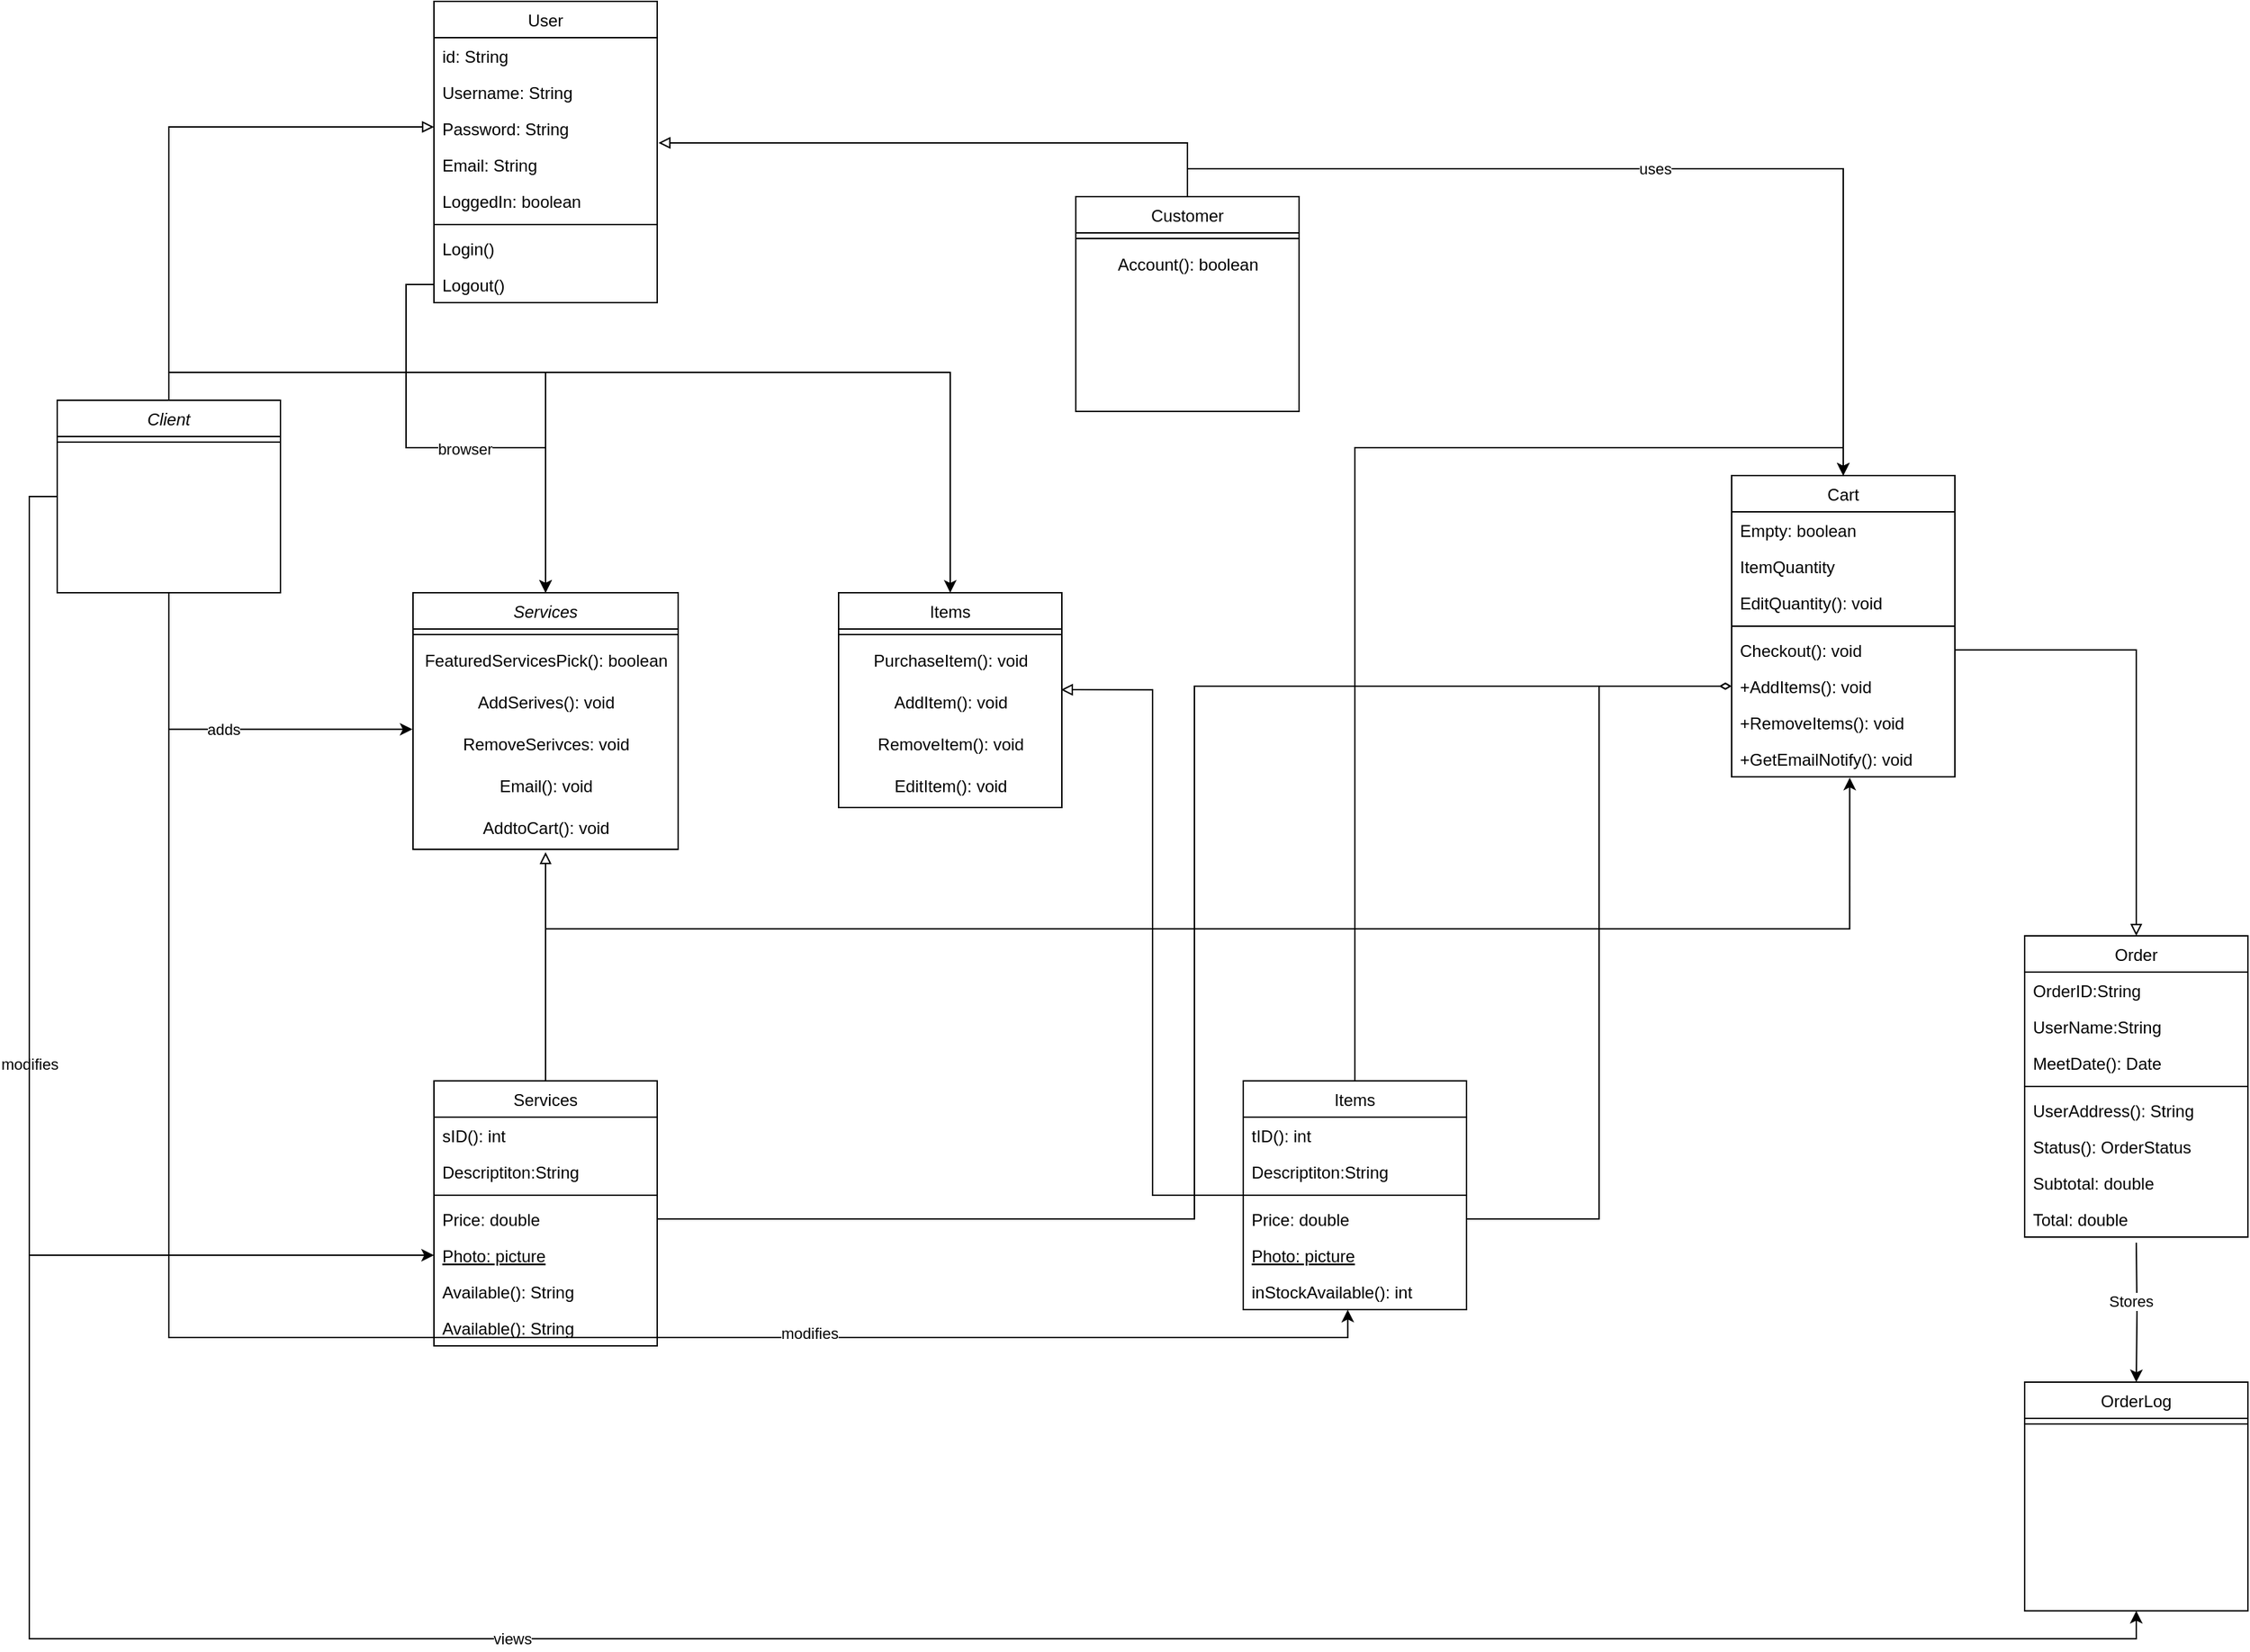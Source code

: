 <mxfile version="20.3.0" type="github">
  <diagram id="C5RBs43oDa-KdzZeNtuy" name="Page-1">
    <mxGraphModel dx="2929" dy="2533" grid="1" gridSize="10" guides="1" tooltips="1" connect="1" arrows="1" fold="1" page="1" pageScale="1" pageWidth="827" pageHeight="1169" math="0" shadow="0">
      <root>
        <mxCell id="WIyWlLk6GJQsqaUBKTNV-0" />
        <mxCell id="WIyWlLk6GJQsqaUBKTNV-1" parent="WIyWlLk6GJQsqaUBKTNV-0" />
        <mxCell id="gAGEqpiwhFc2OnAcamDb-17" style="edgeStyle=orthogonalEdgeStyle;rounded=0;orthogonalLoop=1;jettySize=auto;html=1;exitX=0.5;exitY=0;exitDx=0;exitDy=0;entryX=0.5;entryY=0;entryDx=0;entryDy=0;" edge="1" parent="WIyWlLk6GJQsqaUBKTNV-1" source="zkfFHV4jXpPFQw0GAbJ--0" target="gAGEqpiwhFc2OnAcamDb-0">
          <mxGeometry relative="1" as="geometry" />
        </mxCell>
        <mxCell id="gAGEqpiwhFc2OnAcamDb-29" style="edgeStyle=orthogonalEdgeStyle;rounded=0;orthogonalLoop=1;jettySize=auto;html=1;exitX=0.5;exitY=0;exitDx=0;exitDy=0;entryX=0.5;entryY=0;entryDx=0;entryDy=0;" edge="1" parent="WIyWlLk6GJQsqaUBKTNV-1" source="zkfFHV4jXpPFQw0GAbJ--0" target="zkfFHV4jXpPFQw0GAbJ--13">
          <mxGeometry relative="1" as="geometry" />
        </mxCell>
        <mxCell id="gAGEqpiwhFc2OnAcamDb-76" value="adds" style="edgeStyle=orthogonalEdgeStyle;rounded=0;orthogonalLoop=1;jettySize=auto;html=1;exitX=0.5;exitY=1;exitDx=0;exitDy=0;entryX=-0.002;entryY=0.131;entryDx=0;entryDy=0;entryPerimeter=0;" edge="1" parent="WIyWlLk6GJQsqaUBKTNV-1" source="zkfFHV4jXpPFQw0GAbJ--0" target="gAGEqpiwhFc2OnAcamDb-8">
          <mxGeometry relative="1" as="geometry" />
        </mxCell>
        <mxCell id="gAGEqpiwhFc2OnAcamDb-77" value="modifies" style="edgeStyle=orthogonalEdgeStyle;rounded=0;orthogonalLoop=1;jettySize=auto;html=1;entryX=0;entryY=0.5;entryDx=0;entryDy=0;exitX=0;exitY=0.5;exitDx=0;exitDy=0;" edge="1" parent="WIyWlLk6GJQsqaUBKTNV-1" source="zkfFHV4jXpPFQw0GAbJ--0" target="zkfFHV4jXpPFQw0GAbJ--10">
          <mxGeometry relative="1" as="geometry" />
        </mxCell>
        <mxCell id="gAGEqpiwhFc2OnAcamDb-106" value="views" style="edgeStyle=orthogonalEdgeStyle;rounded=0;orthogonalLoop=1;jettySize=auto;html=1;exitX=0;exitY=0.5;exitDx=0;exitDy=0;entryX=0.5;entryY=1;entryDx=0;entryDy=0;endArrow=classic;endFill=1;" edge="1" parent="WIyWlLk6GJQsqaUBKTNV-1" source="zkfFHV4jXpPFQw0GAbJ--0" target="gAGEqpiwhFc2OnAcamDb-96">
          <mxGeometry relative="1" as="geometry" />
        </mxCell>
        <mxCell id="gAGEqpiwhFc2OnAcamDb-108" style="edgeStyle=orthogonalEdgeStyle;rounded=0;orthogonalLoop=1;jettySize=auto;html=1;entryX=0.468;entryY=1.003;entryDx=0;entryDy=0;entryPerimeter=0;endArrow=classic;endFill=1;" edge="1" parent="WIyWlLk6GJQsqaUBKTNV-1" source="zkfFHV4jXpPFQw0GAbJ--0" target="gAGEqpiwhFc2OnAcamDb-48">
          <mxGeometry relative="1" as="geometry" />
        </mxCell>
        <mxCell id="gAGEqpiwhFc2OnAcamDb-110" value="modifies" style="edgeLabel;html=1;align=center;verticalAlign=middle;resizable=0;points=[];" vertex="1" connectable="0" parent="gAGEqpiwhFc2OnAcamDb-108">
          <mxGeometry x="0.418" y="3" relative="1" as="geometry">
            <mxPoint x="1" as="offset" />
          </mxGeometry>
        </mxCell>
        <mxCell id="zkfFHV4jXpPFQw0GAbJ--0" value="Client" style="swimlane;fontStyle=2;align=center;verticalAlign=top;childLayout=stackLayout;horizontal=1;startSize=26;horizontalStack=0;resizeParent=1;resizeLast=0;collapsible=1;marginBottom=0;rounded=0;shadow=0;strokeWidth=1;" parent="WIyWlLk6GJQsqaUBKTNV-1" vertex="1">
          <mxGeometry x="10" y="96" width="160" height="138" as="geometry">
            <mxRectangle x="230" y="140" width="160" height="26" as="alternateBounds" />
          </mxGeometry>
        </mxCell>
        <mxCell id="zkfFHV4jXpPFQw0GAbJ--4" value="" style="line;html=1;strokeWidth=1;align=left;verticalAlign=middle;spacingTop=-1;spacingLeft=3;spacingRight=3;rotatable=0;labelPosition=right;points=[];portConstraint=eastwest;" parent="zkfFHV4jXpPFQw0GAbJ--0" vertex="1">
          <mxGeometry y="26" width="160" height="8" as="geometry" />
        </mxCell>
        <mxCell id="gAGEqpiwhFc2OnAcamDb-70" style="edgeStyle=orthogonalEdgeStyle;rounded=0;orthogonalLoop=1;jettySize=auto;html=1;exitX=0.5;exitY=0;exitDx=0;exitDy=0;entryX=0.529;entryY=1.024;entryDx=0;entryDy=0;entryPerimeter=0;" edge="1" parent="WIyWlLk6GJQsqaUBKTNV-1" source="zkfFHV4jXpPFQw0GAbJ--6" target="gAGEqpiwhFc2OnAcamDb-73">
          <mxGeometry relative="1" as="geometry" />
        </mxCell>
        <mxCell id="gAGEqpiwhFc2OnAcamDb-81" style="edgeStyle=orthogonalEdgeStyle;rounded=0;orthogonalLoop=1;jettySize=auto;html=1;exitX=0.5;exitY=0;exitDx=0;exitDy=0;endArrow=block;endFill=0;" edge="1" parent="WIyWlLk6GJQsqaUBKTNV-1" source="zkfFHV4jXpPFQw0GAbJ--6">
          <mxGeometry relative="1" as="geometry">
            <mxPoint x="360" y="420" as="targetPoint" />
          </mxGeometry>
        </mxCell>
        <mxCell id="zkfFHV4jXpPFQw0GAbJ--6" value="Services" style="swimlane;fontStyle=0;align=center;verticalAlign=top;childLayout=stackLayout;horizontal=1;startSize=26;horizontalStack=0;resizeParent=1;resizeLast=0;collapsible=1;marginBottom=0;rounded=0;shadow=0;strokeWidth=1;" parent="WIyWlLk6GJQsqaUBKTNV-1" vertex="1">
          <mxGeometry x="280" y="584" width="160" height="190" as="geometry">
            <mxRectangle x="130" y="380" width="160" height="26" as="alternateBounds" />
          </mxGeometry>
        </mxCell>
        <mxCell id="zkfFHV4jXpPFQw0GAbJ--7" value="sID(): int " style="text;align=left;verticalAlign=top;spacingLeft=4;spacingRight=4;overflow=hidden;rotatable=0;points=[[0,0.5],[1,0.5]];portConstraint=eastwest;" parent="zkfFHV4jXpPFQw0GAbJ--6" vertex="1">
          <mxGeometry y="26" width="160" height="26" as="geometry" />
        </mxCell>
        <mxCell id="zkfFHV4jXpPFQw0GAbJ--8" value="Descriptiton:String" style="text;align=left;verticalAlign=top;spacingLeft=4;spacingRight=4;overflow=hidden;rotatable=0;points=[[0,0.5],[1,0.5]];portConstraint=eastwest;rounded=0;shadow=0;html=0;" parent="zkfFHV4jXpPFQw0GAbJ--6" vertex="1">
          <mxGeometry y="52" width="160" height="26" as="geometry" />
        </mxCell>
        <mxCell id="zkfFHV4jXpPFQw0GAbJ--9" value="" style="line;html=1;strokeWidth=1;align=left;verticalAlign=middle;spacingTop=-1;spacingLeft=3;spacingRight=3;rotatable=0;labelPosition=right;points=[];portConstraint=eastwest;" parent="zkfFHV4jXpPFQw0GAbJ--6" vertex="1">
          <mxGeometry y="78" width="160" height="8" as="geometry" />
        </mxCell>
        <mxCell id="gAGEqpiwhFc2OnAcamDb-16" value="Price: double" style="text;align=left;verticalAlign=top;spacingLeft=4;spacingRight=4;overflow=hidden;rotatable=0;points=[[0,0.5],[1,0.5]];portConstraint=eastwest;rounded=0;shadow=0;html=0;" vertex="1" parent="zkfFHV4jXpPFQw0GAbJ--6">
          <mxGeometry y="86" width="160" height="26" as="geometry" />
        </mxCell>
        <mxCell id="zkfFHV4jXpPFQw0GAbJ--10" value="Photo: picture" style="text;align=left;verticalAlign=top;spacingLeft=4;spacingRight=4;overflow=hidden;rotatable=0;points=[[0,0.5],[1,0.5]];portConstraint=eastwest;fontStyle=4" parent="zkfFHV4jXpPFQw0GAbJ--6" vertex="1">
          <mxGeometry y="112" width="160" height="26" as="geometry" />
        </mxCell>
        <mxCell id="zkfFHV4jXpPFQw0GAbJ--11" value="Available(): String" style="text;align=left;verticalAlign=top;spacingLeft=4;spacingRight=4;overflow=hidden;rotatable=0;points=[[0,0.5],[1,0.5]];portConstraint=eastwest;" parent="zkfFHV4jXpPFQw0GAbJ--6" vertex="1">
          <mxGeometry y="138" width="160" height="26" as="geometry" />
        </mxCell>
        <mxCell id="gAGEqpiwhFc2OnAcamDb-15" value="Available(): String" style="text;align=left;verticalAlign=top;spacingLeft=4;spacingRight=4;overflow=hidden;rotatable=0;points=[[0,0.5],[1,0.5]];portConstraint=eastwest;" vertex="1" parent="zkfFHV4jXpPFQw0GAbJ--6">
          <mxGeometry y="164" width="160" height="26" as="geometry" />
        </mxCell>
        <mxCell id="zkfFHV4jXpPFQw0GAbJ--13" value="Items" style="swimlane;fontStyle=0;align=center;verticalAlign=top;childLayout=stackLayout;horizontal=1;startSize=26;horizontalStack=0;resizeParent=1;resizeLast=0;collapsible=1;marginBottom=0;rounded=0;shadow=0;strokeWidth=1;" parent="WIyWlLk6GJQsqaUBKTNV-1" vertex="1">
          <mxGeometry x="570" y="234" width="160" height="154" as="geometry">
            <mxRectangle x="340" y="380" width="170" height="26" as="alternateBounds" />
          </mxGeometry>
        </mxCell>
        <mxCell id="zkfFHV4jXpPFQw0GAbJ--15" value="" style="line;html=1;strokeWidth=1;align=left;verticalAlign=middle;spacingTop=-1;spacingLeft=3;spacingRight=3;rotatable=0;labelPosition=right;points=[];portConstraint=eastwest;" parent="zkfFHV4jXpPFQw0GAbJ--13" vertex="1">
          <mxGeometry y="26" width="160" height="8" as="geometry" />
        </mxCell>
        <mxCell id="gAGEqpiwhFc2OnAcamDb-33" value="PurchaseItem(): void" style="text;html=1;align=center;verticalAlign=middle;resizable=0;points=[];autosize=1;strokeColor=none;fillColor=none;" vertex="1" parent="zkfFHV4jXpPFQw0GAbJ--13">
          <mxGeometry y="34" width="160" height="30" as="geometry" />
        </mxCell>
        <mxCell id="gAGEqpiwhFc2OnAcamDb-34" value="AddItem(): void" style="text;html=1;align=center;verticalAlign=middle;resizable=0;points=[];autosize=1;strokeColor=none;fillColor=none;" vertex="1" parent="zkfFHV4jXpPFQw0GAbJ--13">
          <mxGeometry y="64" width="160" height="30" as="geometry" />
        </mxCell>
        <mxCell id="gAGEqpiwhFc2OnAcamDb-35" value="RemoveItem(): void" style="text;html=1;align=center;verticalAlign=middle;resizable=0;points=[];autosize=1;strokeColor=none;fillColor=none;" vertex="1" parent="zkfFHV4jXpPFQw0GAbJ--13">
          <mxGeometry y="94" width="160" height="30" as="geometry" />
        </mxCell>
        <mxCell id="gAGEqpiwhFc2OnAcamDb-41" value="EditItem(): void" style="text;html=1;align=center;verticalAlign=middle;resizable=0;points=[];autosize=1;strokeColor=none;fillColor=none;" vertex="1" parent="zkfFHV4jXpPFQw0GAbJ--13">
          <mxGeometry y="124" width="160" height="30" as="geometry" />
        </mxCell>
        <mxCell id="zkfFHV4jXpPFQw0GAbJ--17" value="User" style="swimlane;fontStyle=0;align=center;verticalAlign=top;childLayout=stackLayout;horizontal=1;startSize=26;horizontalStack=0;resizeParent=1;resizeLast=0;collapsible=1;marginBottom=0;rounded=0;shadow=0;strokeWidth=1;" parent="WIyWlLk6GJQsqaUBKTNV-1" vertex="1">
          <mxGeometry x="280" y="-190" width="160" height="216" as="geometry">
            <mxRectangle x="550" y="140" width="160" height="26" as="alternateBounds" />
          </mxGeometry>
        </mxCell>
        <mxCell id="zkfFHV4jXpPFQw0GAbJ--18" value="id: String " style="text;align=left;verticalAlign=top;spacingLeft=4;spacingRight=4;overflow=hidden;rotatable=0;points=[[0,0.5],[1,0.5]];portConstraint=eastwest;" parent="zkfFHV4jXpPFQw0GAbJ--17" vertex="1">
          <mxGeometry y="26" width="160" height="26" as="geometry" />
        </mxCell>
        <mxCell id="zkfFHV4jXpPFQw0GAbJ--19" value="Username: String " style="text;align=left;verticalAlign=top;spacingLeft=4;spacingRight=4;overflow=hidden;rotatable=0;points=[[0,0.5],[1,0.5]];portConstraint=eastwest;rounded=0;shadow=0;html=0;" parent="zkfFHV4jXpPFQw0GAbJ--17" vertex="1">
          <mxGeometry y="52" width="160" height="26" as="geometry" />
        </mxCell>
        <mxCell id="zkfFHV4jXpPFQw0GAbJ--20" value="Password: String" style="text;align=left;verticalAlign=top;spacingLeft=4;spacingRight=4;overflow=hidden;rotatable=0;points=[[0,0.5],[1,0.5]];portConstraint=eastwest;rounded=0;shadow=0;html=0;" parent="zkfFHV4jXpPFQw0GAbJ--17" vertex="1">
          <mxGeometry y="78" width="160" height="26" as="geometry" />
        </mxCell>
        <mxCell id="zkfFHV4jXpPFQw0GAbJ--21" value="Email: String " style="text;align=left;verticalAlign=top;spacingLeft=4;spacingRight=4;overflow=hidden;rotatable=0;points=[[0,0.5],[1,0.5]];portConstraint=eastwest;rounded=0;shadow=0;html=0;" parent="zkfFHV4jXpPFQw0GAbJ--17" vertex="1">
          <mxGeometry y="104" width="160" height="26" as="geometry" />
        </mxCell>
        <mxCell id="zkfFHV4jXpPFQw0GAbJ--22" value="LoggedIn: boolean" style="text;align=left;verticalAlign=top;spacingLeft=4;spacingRight=4;overflow=hidden;rotatable=0;points=[[0,0.5],[1,0.5]];portConstraint=eastwest;rounded=0;shadow=0;html=0;" parent="zkfFHV4jXpPFQw0GAbJ--17" vertex="1">
          <mxGeometry y="130" width="160" height="26" as="geometry" />
        </mxCell>
        <mxCell id="zkfFHV4jXpPFQw0GAbJ--23" value="" style="line;html=1;strokeWidth=1;align=left;verticalAlign=middle;spacingTop=-1;spacingLeft=3;spacingRight=3;rotatable=0;labelPosition=right;points=[];portConstraint=eastwest;" parent="zkfFHV4jXpPFQw0GAbJ--17" vertex="1">
          <mxGeometry y="156" width="160" height="8" as="geometry" />
        </mxCell>
        <mxCell id="zkfFHV4jXpPFQw0GAbJ--24" value="Login()" style="text;align=left;verticalAlign=top;spacingLeft=4;spacingRight=4;overflow=hidden;rotatable=0;points=[[0,0.5],[1,0.5]];portConstraint=eastwest;" parent="zkfFHV4jXpPFQw0GAbJ--17" vertex="1">
          <mxGeometry y="164" width="160" height="26" as="geometry" />
        </mxCell>
        <mxCell id="zkfFHV4jXpPFQw0GAbJ--25" value="Logout()" style="text;align=left;verticalAlign=top;spacingLeft=4;spacingRight=4;overflow=hidden;rotatable=0;points=[[0,0.5],[1,0.5]];portConstraint=eastwest;" parent="zkfFHV4jXpPFQw0GAbJ--17" vertex="1">
          <mxGeometry y="190" width="160" height="26" as="geometry" />
        </mxCell>
        <mxCell id="zkfFHV4jXpPFQw0GAbJ--26" value="" style="endArrow=block;shadow=0;strokeWidth=1;rounded=0;endFill=0;edgeStyle=elbowEdgeStyle;elbow=vertical;" parent="WIyWlLk6GJQsqaUBKTNV-1" source="zkfFHV4jXpPFQw0GAbJ--0" target="zkfFHV4jXpPFQw0GAbJ--17" edge="1">
          <mxGeometry x="0.5" y="41" relative="1" as="geometry">
            <mxPoint x="380" y="192" as="sourcePoint" />
            <mxPoint x="540" y="192" as="targetPoint" />
            <mxPoint x="-40" y="32" as="offset" />
            <Array as="points">
              <mxPoint x="280" y="-100" />
            </Array>
          </mxGeometry>
        </mxCell>
        <mxCell id="gAGEqpiwhFc2OnAcamDb-0" value="Services" style="swimlane;fontStyle=2;align=center;verticalAlign=top;childLayout=stackLayout;horizontal=1;startSize=26;horizontalStack=0;resizeParent=1;resizeLast=0;collapsible=1;marginBottom=0;rounded=0;shadow=0;strokeWidth=1;" vertex="1" parent="WIyWlLk6GJQsqaUBKTNV-1">
          <mxGeometry x="265" y="234" width="190" height="184" as="geometry">
            <mxRectangle x="230" y="140" width="160" height="26" as="alternateBounds" />
          </mxGeometry>
        </mxCell>
        <mxCell id="gAGEqpiwhFc2OnAcamDb-1" value="" style="line;html=1;strokeWidth=1;align=left;verticalAlign=middle;spacingTop=-1;spacingLeft=3;spacingRight=3;rotatable=0;labelPosition=right;points=[];portConstraint=eastwest;" vertex="1" parent="gAGEqpiwhFc2OnAcamDb-0">
          <mxGeometry y="26" width="190" height="8" as="geometry" />
        </mxCell>
        <mxCell id="gAGEqpiwhFc2OnAcamDb-2" value="FeaturedServicesPick(): boolean" style="text;html=1;align=center;verticalAlign=middle;resizable=0;points=[];autosize=1;strokeColor=none;fillColor=none;" vertex="1" parent="gAGEqpiwhFc2OnAcamDb-0">
          <mxGeometry y="34" width="190" height="30" as="geometry" />
        </mxCell>
        <mxCell id="gAGEqpiwhFc2OnAcamDb-7" value="AddSerives(): void" style="text;html=1;align=center;verticalAlign=middle;resizable=0;points=[];autosize=1;strokeColor=none;fillColor=none;" vertex="1" parent="gAGEqpiwhFc2OnAcamDb-0">
          <mxGeometry y="64" width="190" height="30" as="geometry" />
        </mxCell>
        <mxCell id="gAGEqpiwhFc2OnAcamDb-8" value="RemoveSerivces: void" style="text;html=1;align=center;verticalAlign=middle;resizable=0;points=[];autosize=1;strokeColor=none;fillColor=none;" vertex="1" parent="gAGEqpiwhFc2OnAcamDb-0">
          <mxGeometry y="94" width="190" height="30" as="geometry" />
        </mxCell>
        <mxCell id="gAGEqpiwhFc2OnAcamDb-12" value="Email(): void" style="text;html=1;align=center;verticalAlign=middle;resizable=0;points=[];autosize=1;strokeColor=none;fillColor=none;" vertex="1" parent="gAGEqpiwhFc2OnAcamDb-0">
          <mxGeometry y="124" width="190" height="30" as="geometry" />
        </mxCell>
        <mxCell id="gAGEqpiwhFc2OnAcamDb-26" value="AddtoCart(): void" style="text;html=1;align=center;verticalAlign=middle;resizable=0;points=[];autosize=1;strokeColor=none;fillColor=none;" vertex="1" parent="gAGEqpiwhFc2OnAcamDb-0">
          <mxGeometry y="154" width="190" height="30" as="geometry" />
        </mxCell>
        <mxCell id="gAGEqpiwhFc2OnAcamDb-69" style="edgeStyle=orthogonalEdgeStyle;rounded=0;orthogonalLoop=1;jettySize=auto;html=1;exitX=0.5;exitY=0;exitDx=0;exitDy=0;entryX=0.5;entryY=0;entryDx=0;entryDy=0;" edge="1" parent="WIyWlLk6GJQsqaUBKTNV-1" source="gAGEqpiwhFc2OnAcamDb-42" target="gAGEqpiwhFc2OnAcamDb-60">
          <mxGeometry relative="1" as="geometry" />
        </mxCell>
        <mxCell id="gAGEqpiwhFc2OnAcamDb-84" style="edgeStyle=orthogonalEdgeStyle;rounded=0;orthogonalLoop=1;jettySize=auto;html=1;entryX=0.996;entryY=0.185;entryDx=0;entryDy=0;entryPerimeter=0;endArrow=block;endFill=0;" edge="1" parent="WIyWlLk6GJQsqaUBKTNV-1" source="gAGEqpiwhFc2OnAcamDb-42" target="gAGEqpiwhFc2OnAcamDb-34">
          <mxGeometry relative="1" as="geometry" />
        </mxCell>
        <mxCell id="gAGEqpiwhFc2OnAcamDb-42" value="Items" style="swimlane;fontStyle=0;align=center;verticalAlign=top;childLayout=stackLayout;horizontal=1;startSize=26;horizontalStack=0;resizeParent=1;resizeLast=0;collapsible=1;marginBottom=0;rounded=0;shadow=0;strokeWidth=1;" vertex="1" parent="WIyWlLk6GJQsqaUBKTNV-1">
          <mxGeometry x="860" y="584" width="160" height="164" as="geometry">
            <mxRectangle x="130" y="380" width="160" height="26" as="alternateBounds" />
          </mxGeometry>
        </mxCell>
        <mxCell id="gAGEqpiwhFc2OnAcamDb-43" value="tID(): int " style="text;align=left;verticalAlign=top;spacingLeft=4;spacingRight=4;overflow=hidden;rotatable=0;points=[[0,0.5],[1,0.5]];portConstraint=eastwest;" vertex="1" parent="gAGEqpiwhFc2OnAcamDb-42">
          <mxGeometry y="26" width="160" height="26" as="geometry" />
        </mxCell>
        <mxCell id="gAGEqpiwhFc2OnAcamDb-44" value="Descriptiton:String" style="text;align=left;verticalAlign=top;spacingLeft=4;spacingRight=4;overflow=hidden;rotatable=0;points=[[0,0.5],[1,0.5]];portConstraint=eastwest;rounded=0;shadow=0;html=0;" vertex="1" parent="gAGEqpiwhFc2OnAcamDb-42">
          <mxGeometry y="52" width="160" height="26" as="geometry" />
        </mxCell>
        <mxCell id="gAGEqpiwhFc2OnAcamDb-45" value="" style="line;html=1;strokeWidth=1;align=left;verticalAlign=middle;spacingTop=-1;spacingLeft=3;spacingRight=3;rotatable=0;labelPosition=right;points=[];portConstraint=eastwest;" vertex="1" parent="gAGEqpiwhFc2OnAcamDb-42">
          <mxGeometry y="78" width="160" height="8" as="geometry" />
        </mxCell>
        <mxCell id="gAGEqpiwhFc2OnAcamDb-46" value="Price: double" style="text;align=left;verticalAlign=top;spacingLeft=4;spacingRight=4;overflow=hidden;rotatable=0;points=[[0,0.5],[1,0.5]];portConstraint=eastwest;rounded=0;shadow=0;html=0;" vertex="1" parent="gAGEqpiwhFc2OnAcamDb-42">
          <mxGeometry y="86" width="160" height="26" as="geometry" />
        </mxCell>
        <mxCell id="gAGEqpiwhFc2OnAcamDb-47" value="Photo: picture" style="text;align=left;verticalAlign=top;spacingLeft=4;spacingRight=4;overflow=hidden;rotatable=0;points=[[0,0.5],[1,0.5]];portConstraint=eastwest;fontStyle=4" vertex="1" parent="gAGEqpiwhFc2OnAcamDb-42">
          <mxGeometry y="112" width="160" height="26" as="geometry" />
        </mxCell>
        <mxCell id="gAGEqpiwhFc2OnAcamDb-48" value="inStockAvailable(): int" style="text;align=left;verticalAlign=top;spacingLeft=4;spacingRight=4;overflow=hidden;rotatable=0;points=[[0,0.5],[1,0.5]];portConstraint=eastwest;" vertex="1" parent="gAGEqpiwhFc2OnAcamDb-42">
          <mxGeometry y="138" width="160" height="26" as="geometry" />
        </mxCell>
        <mxCell id="gAGEqpiwhFc2OnAcamDb-71" value="uses" style="edgeStyle=orthogonalEdgeStyle;rounded=0;orthogonalLoop=1;jettySize=auto;html=1;exitX=0.5;exitY=0;exitDx=0;exitDy=0;entryX=0.5;entryY=0;entryDx=0;entryDy=0;" edge="1" parent="WIyWlLk6GJQsqaUBKTNV-1" source="gAGEqpiwhFc2OnAcamDb-52" target="gAGEqpiwhFc2OnAcamDb-60">
          <mxGeometry relative="1" as="geometry" />
        </mxCell>
        <mxCell id="gAGEqpiwhFc2OnAcamDb-111" style="edgeStyle=orthogonalEdgeStyle;rounded=0;orthogonalLoop=1;jettySize=auto;html=1;exitX=0.5;exitY=0;exitDx=0;exitDy=0;entryX=1.006;entryY=-0.098;entryDx=0;entryDy=0;entryPerimeter=0;endArrow=block;endFill=0;" edge="1" parent="WIyWlLk6GJQsqaUBKTNV-1" source="gAGEqpiwhFc2OnAcamDb-52" target="zkfFHV4jXpPFQw0GAbJ--21">
          <mxGeometry relative="1" as="geometry" />
        </mxCell>
        <mxCell id="gAGEqpiwhFc2OnAcamDb-52" value="Customer" style="swimlane;fontStyle=0;align=center;verticalAlign=top;childLayout=stackLayout;horizontal=1;startSize=26;horizontalStack=0;resizeParent=1;resizeLast=0;collapsible=1;marginBottom=0;rounded=0;shadow=0;strokeWidth=1;" vertex="1" parent="WIyWlLk6GJQsqaUBKTNV-1">
          <mxGeometry x="740" y="-50" width="160" height="154" as="geometry">
            <mxRectangle x="340" y="380" width="170" height="26" as="alternateBounds" />
          </mxGeometry>
        </mxCell>
        <mxCell id="gAGEqpiwhFc2OnAcamDb-53" value="" style="line;html=1;strokeWidth=1;align=left;verticalAlign=middle;spacingTop=-1;spacingLeft=3;spacingRight=3;rotatable=0;labelPosition=right;points=[];portConstraint=eastwest;" vertex="1" parent="gAGEqpiwhFc2OnAcamDb-52">
          <mxGeometry y="26" width="160" height="8" as="geometry" />
        </mxCell>
        <mxCell id="gAGEqpiwhFc2OnAcamDb-57" value="Account(): boolean" style="text;html=1;align=center;verticalAlign=middle;resizable=0;points=[];autosize=1;strokeColor=none;fillColor=none;" vertex="1" parent="gAGEqpiwhFc2OnAcamDb-52">
          <mxGeometry y="34" width="160" height="30" as="geometry" />
        </mxCell>
        <mxCell id="gAGEqpiwhFc2OnAcamDb-60" value="Cart" style="swimlane;fontStyle=0;align=center;verticalAlign=top;childLayout=stackLayout;horizontal=1;startSize=26;horizontalStack=0;resizeParent=1;resizeLast=0;collapsible=1;marginBottom=0;rounded=0;shadow=0;strokeWidth=1;" vertex="1" parent="WIyWlLk6GJQsqaUBKTNV-1">
          <mxGeometry x="1210" y="150" width="160" height="216" as="geometry">
            <mxRectangle x="550" y="140" width="160" height="26" as="alternateBounds" />
          </mxGeometry>
        </mxCell>
        <mxCell id="gAGEqpiwhFc2OnAcamDb-61" value="Empty: boolean" style="text;align=left;verticalAlign=top;spacingLeft=4;spacingRight=4;overflow=hidden;rotatable=0;points=[[0,0.5],[1,0.5]];portConstraint=eastwest;" vertex="1" parent="gAGEqpiwhFc2OnAcamDb-60">
          <mxGeometry y="26" width="160" height="26" as="geometry" />
        </mxCell>
        <mxCell id="gAGEqpiwhFc2OnAcamDb-62" value="ItemQuantity" style="text;align=left;verticalAlign=top;spacingLeft=4;spacingRight=4;overflow=hidden;rotatable=0;points=[[0,0.5],[1,0.5]];portConstraint=eastwest;rounded=0;shadow=0;html=0;" vertex="1" parent="gAGEqpiwhFc2OnAcamDb-60">
          <mxGeometry y="52" width="160" height="26" as="geometry" />
        </mxCell>
        <mxCell id="gAGEqpiwhFc2OnAcamDb-65" value="EditQuantity(): void" style="text;align=left;verticalAlign=top;spacingLeft=4;spacingRight=4;overflow=hidden;rotatable=0;points=[[0,0.5],[1,0.5]];portConstraint=eastwest;rounded=0;shadow=0;html=0;" vertex="1" parent="gAGEqpiwhFc2OnAcamDb-60">
          <mxGeometry y="78" width="160" height="26" as="geometry" />
        </mxCell>
        <mxCell id="gAGEqpiwhFc2OnAcamDb-66" value="" style="line;html=1;strokeWidth=1;align=left;verticalAlign=middle;spacingTop=-1;spacingLeft=3;spacingRight=3;rotatable=0;labelPosition=right;points=[];portConstraint=eastwest;" vertex="1" parent="gAGEqpiwhFc2OnAcamDb-60">
          <mxGeometry y="104" width="160" height="8" as="geometry" />
        </mxCell>
        <mxCell id="gAGEqpiwhFc2OnAcamDb-67" value="Checkout(): void" style="text;align=left;verticalAlign=top;spacingLeft=4;spacingRight=4;overflow=hidden;rotatable=0;points=[[0,0.5],[1,0.5]];portConstraint=eastwest;" vertex="1" parent="gAGEqpiwhFc2OnAcamDb-60">
          <mxGeometry y="112" width="160" height="26" as="geometry" />
        </mxCell>
        <mxCell id="gAGEqpiwhFc2OnAcamDb-68" value="+AddItems(): void" style="text;align=left;verticalAlign=top;spacingLeft=4;spacingRight=4;overflow=hidden;rotatable=0;points=[[0,0.5],[1,0.5]];portConstraint=eastwest;" vertex="1" parent="gAGEqpiwhFc2OnAcamDb-60">
          <mxGeometry y="138" width="160" height="26" as="geometry" />
        </mxCell>
        <mxCell id="gAGEqpiwhFc2OnAcamDb-72" value="+RemoveItems(): void" style="text;align=left;verticalAlign=top;spacingLeft=4;spacingRight=4;overflow=hidden;rotatable=0;points=[[0,0.5],[1,0.5]];portConstraint=eastwest;" vertex="1" parent="gAGEqpiwhFc2OnAcamDb-60">
          <mxGeometry y="164" width="160" height="26" as="geometry" />
        </mxCell>
        <mxCell id="gAGEqpiwhFc2OnAcamDb-73" value="+GetEmailNotify(): void" style="text;align=left;verticalAlign=top;spacingLeft=4;spacingRight=4;overflow=hidden;rotatable=0;points=[[0,0.5],[1,0.5]];portConstraint=eastwest;" vertex="1" parent="gAGEqpiwhFc2OnAcamDb-60">
          <mxGeometry y="190" width="160" height="26" as="geometry" />
        </mxCell>
        <mxCell id="gAGEqpiwhFc2OnAcamDb-74" style="edgeStyle=orthogonalEdgeStyle;rounded=0;orthogonalLoop=1;jettySize=auto;html=1;entryX=0.5;entryY=0;entryDx=0;entryDy=0;" edge="1" parent="WIyWlLk6GJQsqaUBKTNV-1" source="zkfFHV4jXpPFQw0GAbJ--25" target="gAGEqpiwhFc2OnAcamDb-0">
          <mxGeometry relative="1" as="geometry" />
        </mxCell>
        <mxCell id="gAGEqpiwhFc2OnAcamDb-75" value="browser" style="edgeLabel;html=1;align=center;verticalAlign=middle;resizable=0;points=[];" vertex="1" connectable="0" parent="gAGEqpiwhFc2OnAcamDb-74">
          <mxGeometry x="0.051" y="-1" relative="1" as="geometry">
            <mxPoint as="offset" />
          </mxGeometry>
        </mxCell>
        <mxCell id="gAGEqpiwhFc2OnAcamDb-78" style="edgeStyle=orthogonalEdgeStyle;rounded=0;orthogonalLoop=1;jettySize=auto;html=1;exitX=1;exitY=0.5;exitDx=0;exitDy=0;entryX=0;entryY=0.5;entryDx=0;entryDy=0;endArrow=diamondThin;endFill=0;" edge="1" parent="WIyWlLk6GJQsqaUBKTNV-1" source="gAGEqpiwhFc2OnAcamDb-16" target="gAGEqpiwhFc2OnAcamDb-68">
          <mxGeometry relative="1" as="geometry" />
        </mxCell>
        <mxCell id="gAGEqpiwhFc2OnAcamDb-79" style="edgeStyle=orthogonalEdgeStyle;rounded=0;orthogonalLoop=1;jettySize=auto;html=1;entryX=0;entryY=0.5;entryDx=0;entryDy=0;endArrow=diamondThin;endFill=0;" edge="1" parent="WIyWlLk6GJQsqaUBKTNV-1" source="gAGEqpiwhFc2OnAcamDb-46" target="gAGEqpiwhFc2OnAcamDb-68">
          <mxGeometry relative="1" as="geometry" />
        </mxCell>
        <mxCell id="gAGEqpiwhFc2OnAcamDb-85" value="Order" style="swimlane;fontStyle=0;align=center;verticalAlign=top;childLayout=stackLayout;horizontal=1;startSize=26;horizontalStack=0;resizeParent=1;resizeLast=0;collapsible=1;marginBottom=0;rounded=0;shadow=0;strokeWidth=1;" vertex="1" parent="WIyWlLk6GJQsqaUBKTNV-1">
          <mxGeometry x="1420" y="480" width="160" height="216" as="geometry">
            <mxRectangle x="550" y="140" width="160" height="26" as="alternateBounds" />
          </mxGeometry>
        </mxCell>
        <mxCell id="gAGEqpiwhFc2OnAcamDb-86" value="OrderID:String" style="text;align=left;verticalAlign=top;spacingLeft=4;spacingRight=4;overflow=hidden;rotatable=0;points=[[0,0.5],[1,0.5]];portConstraint=eastwest;" vertex="1" parent="gAGEqpiwhFc2OnAcamDb-85">
          <mxGeometry y="26" width="160" height="26" as="geometry" />
        </mxCell>
        <mxCell id="gAGEqpiwhFc2OnAcamDb-87" value="UserName:String" style="text;align=left;verticalAlign=top;spacingLeft=4;spacingRight=4;overflow=hidden;rotatable=0;points=[[0,0.5],[1,0.5]];portConstraint=eastwest;rounded=0;shadow=0;html=0;" vertex="1" parent="gAGEqpiwhFc2OnAcamDb-85">
          <mxGeometry y="52" width="160" height="26" as="geometry" />
        </mxCell>
        <mxCell id="gAGEqpiwhFc2OnAcamDb-88" value="MeetDate(): Date" style="text;align=left;verticalAlign=top;spacingLeft=4;spacingRight=4;overflow=hidden;rotatable=0;points=[[0,0.5],[1,0.5]];portConstraint=eastwest;rounded=0;shadow=0;html=0;" vertex="1" parent="gAGEqpiwhFc2OnAcamDb-85">
          <mxGeometry y="78" width="160" height="26" as="geometry" />
        </mxCell>
        <mxCell id="gAGEqpiwhFc2OnAcamDb-89" value="" style="line;html=1;strokeWidth=1;align=left;verticalAlign=middle;spacingTop=-1;spacingLeft=3;spacingRight=3;rotatable=0;labelPosition=right;points=[];portConstraint=eastwest;" vertex="1" parent="gAGEqpiwhFc2OnAcamDb-85">
          <mxGeometry y="104" width="160" height="8" as="geometry" />
        </mxCell>
        <mxCell id="gAGEqpiwhFc2OnAcamDb-90" value="UserAddress(): String" style="text;align=left;verticalAlign=top;spacingLeft=4;spacingRight=4;overflow=hidden;rotatable=0;points=[[0,0.5],[1,0.5]];portConstraint=eastwest;" vertex="1" parent="gAGEqpiwhFc2OnAcamDb-85">
          <mxGeometry y="112" width="160" height="26" as="geometry" />
        </mxCell>
        <mxCell id="gAGEqpiwhFc2OnAcamDb-91" value="Status(): OrderStatus" style="text;align=left;verticalAlign=top;spacingLeft=4;spacingRight=4;overflow=hidden;rotatable=0;points=[[0,0.5],[1,0.5]];portConstraint=eastwest;" vertex="1" parent="gAGEqpiwhFc2OnAcamDb-85">
          <mxGeometry y="138" width="160" height="26" as="geometry" />
        </mxCell>
        <mxCell id="gAGEqpiwhFc2OnAcamDb-95" value="Subtotal: double" style="text;align=left;verticalAlign=top;spacingLeft=4;spacingRight=4;overflow=hidden;rotatable=0;points=[[0,0.5],[1,0.5]];portConstraint=eastwest;" vertex="1" parent="gAGEqpiwhFc2OnAcamDb-85">
          <mxGeometry y="164" width="160" height="26" as="geometry" />
        </mxCell>
        <mxCell id="gAGEqpiwhFc2OnAcamDb-93" value="Total: double" style="text;align=left;verticalAlign=top;spacingLeft=4;spacingRight=4;overflow=hidden;rotatable=0;points=[[0,0.5],[1,0.5]];portConstraint=eastwest;" vertex="1" parent="gAGEqpiwhFc2OnAcamDb-85">
          <mxGeometry y="190" width="160" as="geometry" />
        </mxCell>
        <mxCell id="gAGEqpiwhFc2OnAcamDb-94" style="edgeStyle=orthogonalEdgeStyle;rounded=0;orthogonalLoop=1;jettySize=auto;html=1;entryX=0.5;entryY=0;entryDx=0;entryDy=0;endArrow=block;endFill=0;" edge="1" parent="WIyWlLk6GJQsqaUBKTNV-1" source="gAGEqpiwhFc2OnAcamDb-67" target="gAGEqpiwhFc2OnAcamDb-85">
          <mxGeometry relative="1" as="geometry" />
        </mxCell>
        <mxCell id="gAGEqpiwhFc2OnAcamDb-96" value="OrderLog" style="swimlane;fontStyle=0;align=center;verticalAlign=top;childLayout=stackLayout;horizontal=1;startSize=26;horizontalStack=0;resizeParent=1;resizeLast=0;collapsible=1;marginBottom=0;rounded=0;shadow=0;strokeWidth=1;" vertex="1" parent="WIyWlLk6GJQsqaUBKTNV-1">
          <mxGeometry x="1420" y="800" width="160" height="164" as="geometry">
            <mxRectangle x="130" y="380" width="160" height="26" as="alternateBounds" />
          </mxGeometry>
        </mxCell>
        <mxCell id="gAGEqpiwhFc2OnAcamDb-99" value="" style="line;html=1;strokeWidth=1;align=left;verticalAlign=middle;spacingTop=-1;spacingLeft=3;spacingRight=3;rotatable=0;labelPosition=right;points=[];portConstraint=eastwest;" vertex="1" parent="gAGEqpiwhFc2OnAcamDb-96">
          <mxGeometry y="26" width="160" height="8" as="geometry" />
        </mxCell>
        <mxCell id="gAGEqpiwhFc2OnAcamDb-104" style="edgeStyle=orthogonalEdgeStyle;rounded=0;orthogonalLoop=1;jettySize=auto;html=1;entryX=0.5;entryY=0;entryDx=0;entryDy=0;endArrow=classic;endFill=1;" edge="1" parent="WIyWlLk6GJQsqaUBKTNV-1" target="gAGEqpiwhFc2OnAcamDb-96">
          <mxGeometry relative="1" as="geometry">
            <mxPoint x="1500" y="700" as="sourcePoint" />
          </mxGeometry>
        </mxCell>
        <mxCell id="gAGEqpiwhFc2OnAcamDb-105" value="Stores" style="edgeLabel;html=1;align=center;verticalAlign=middle;resizable=0;points=[];" vertex="1" connectable="0" parent="gAGEqpiwhFc2OnAcamDb-104">
          <mxGeometry x="-0.172" y="-5" relative="1" as="geometry">
            <mxPoint as="offset" />
          </mxGeometry>
        </mxCell>
      </root>
    </mxGraphModel>
  </diagram>
</mxfile>
